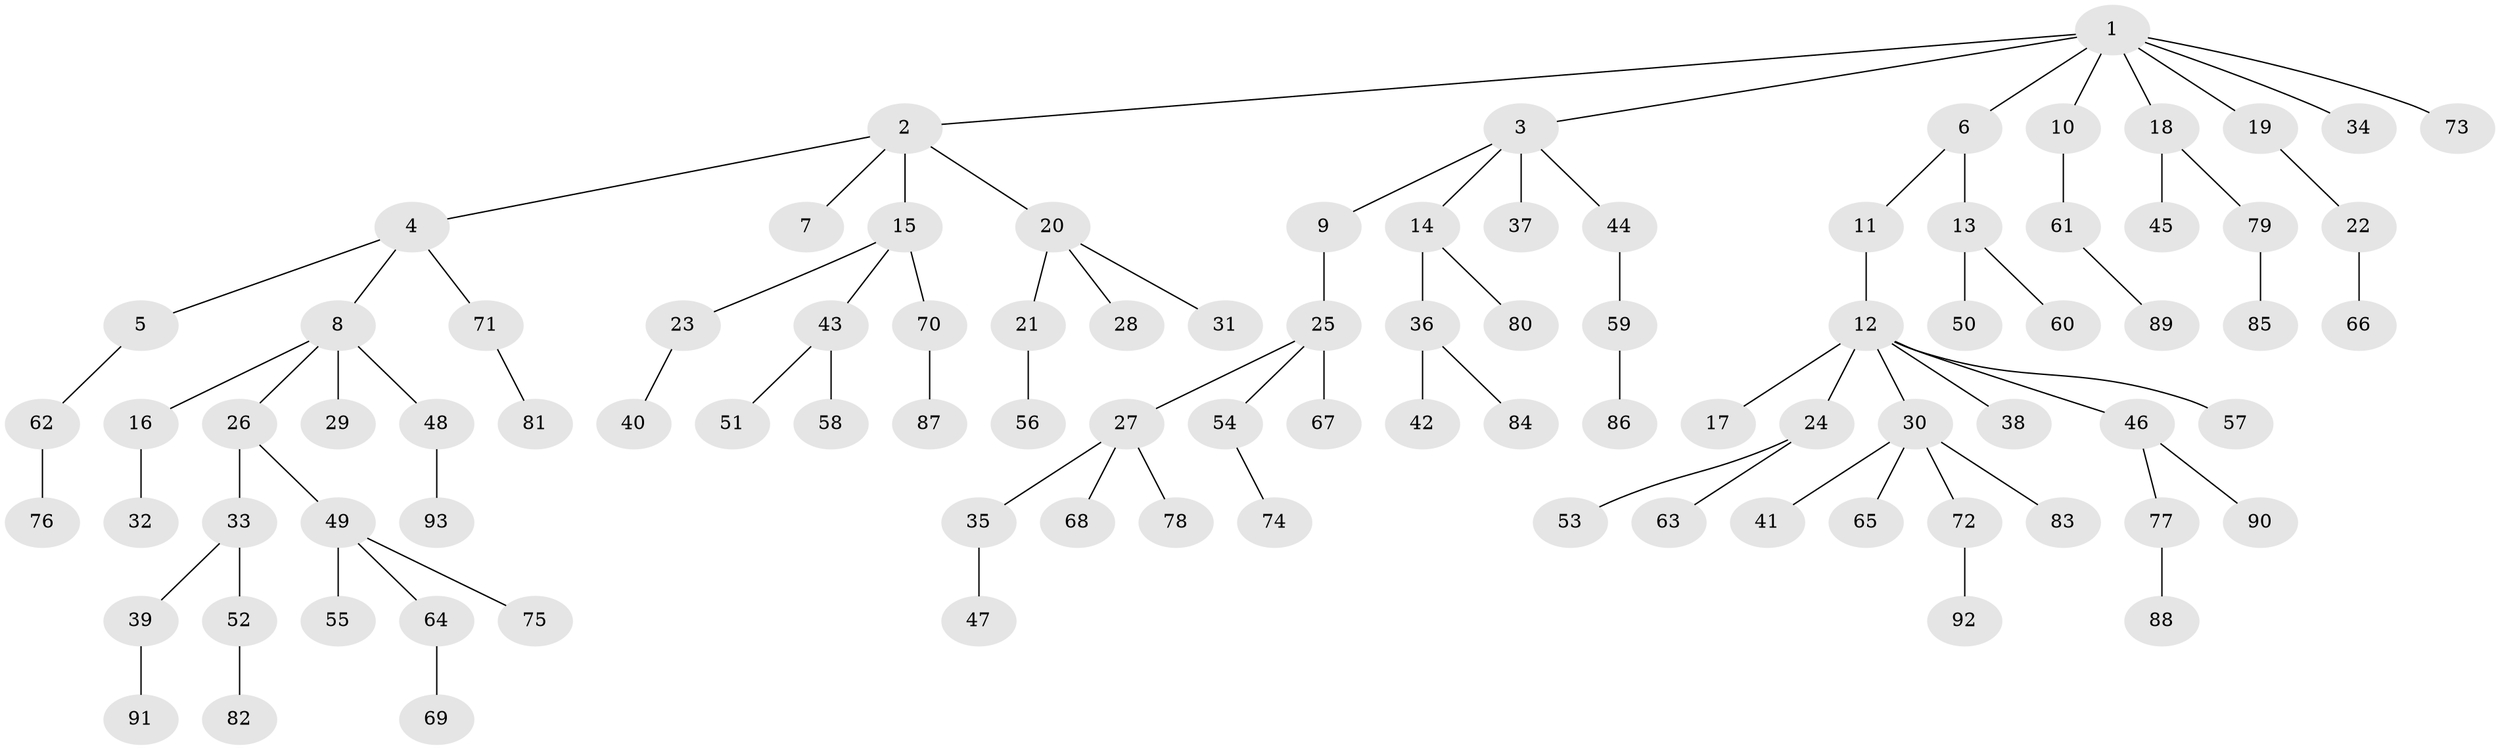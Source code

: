 // coarse degree distribution, {8: 0.016129032258064516, 7: 0.03225806451612903, 5: 0.016129032258064516, 2: 0.16129032258064516, 4: 0.06451612903225806, 1: 0.6129032258064516, 6: 0.016129032258064516, 3: 0.08064516129032258}
// Generated by graph-tools (version 1.1) at 2025/52/02/27/25 19:52:09]
// undirected, 93 vertices, 92 edges
graph export_dot {
graph [start="1"]
  node [color=gray90,style=filled];
  1;
  2;
  3;
  4;
  5;
  6;
  7;
  8;
  9;
  10;
  11;
  12;
  13;
  14;
  15;
  16;
  17;
  18;
  19;
  20;
  21;
  22;
  23;
  24;
  25;
  26;
  27;
  28;
  29;
  30;
  31;
  32;
  33;
  34;
  35;
  36;
  37;
  38;
  39;
  40;
  41;
  42;
  43;
  44;
  45;
  46;
  47;
  48;
  49;
  50;
  51;
  52;
  53;
  54;
  55;
  56;
  57;
  58;
  59;
  60;
  61;
  62;
  63;
  64;
  65;
  66;
  67;
  68;
  69;
  70;
  71;
  72;
  73;
  74;
  75;
  76;
  77;
  78;
  79;
  80;
  81;
  82;
  83;
  84;
  85;
  86;
  87;
  88;
  89;
  90;
  91;
  92;
  93;
  1 -- 2;
  1 -- 3;
  1 -- 6;
  1 -- 10;
  1 -- 18;
  1 -- 19;
  1 -- 34;
  1 -- 73;
  2 -- 4;
  2 -- 7;
  2 -- 15;
  2 -- 20;
  3 -- 9;
  3 -- 14;
  3 -- 37;
  3 -- 44;
  4 -- 5;
  4 -- 8;
  4 -- 71;
  5 -- 62;
  6 -- 11;
  6 -- 13;
  8 -- 16;
  8 -- 26;
  8 -- 29;
  8 -- 48;
  9 -- 25;
  10 -- 61;
  11 -- 12;
  12 -- 17;
  12 -- 24;
  12 -- 30;
  12 -- 38;
  12 -- 46;
  12 -- 57;
  13 -- 50;
  13 -- 60;
  14 -- 36;
  14 -- 80;
  15 -- 23;
  15 -- 43;
  15 -- 70;
  16 -- 32;
  18 -- 45;
  18 -- 79;
  19 -- 22;
  20 -- 21;
  20 -- 28;
  20 -- 31;
  21 -- 56;
  22 -- 66;
  23 -- 40;
  24 -- 53;
  24 -- 63;
  25 -- 27;
  25 -- 54;
  25 -- 67;
  26 -- 33;
  26 -- 49;
  27 -- 35;
  27 -- 68;
  27 -- 78;
  30 -- 41;
  30 -- 65;
  30 -- 72;
  30 -- 83;
  33 -- 39;
  33 -- 52;
  35 -- 47;
  36 -- 42;
  36 -- 84;
  39 -- 91;
  43 -- 51;
  43 -- 58;
  44 -- 59;
  46 -- 77;
  46 -- 90;
  48 -- 93;
  49 -- 55;
  49 -- 64;
  49 -- 75;
  52 -- 82;
  54 -- 74;
  59 -- 86;
  61 -- 89;
  62 -- 76;
  64 -- 69;
  70 -- 87;
  71 -- 81;
  72 -- 92;
  77 -- 88;
  79 -- 85;
}

